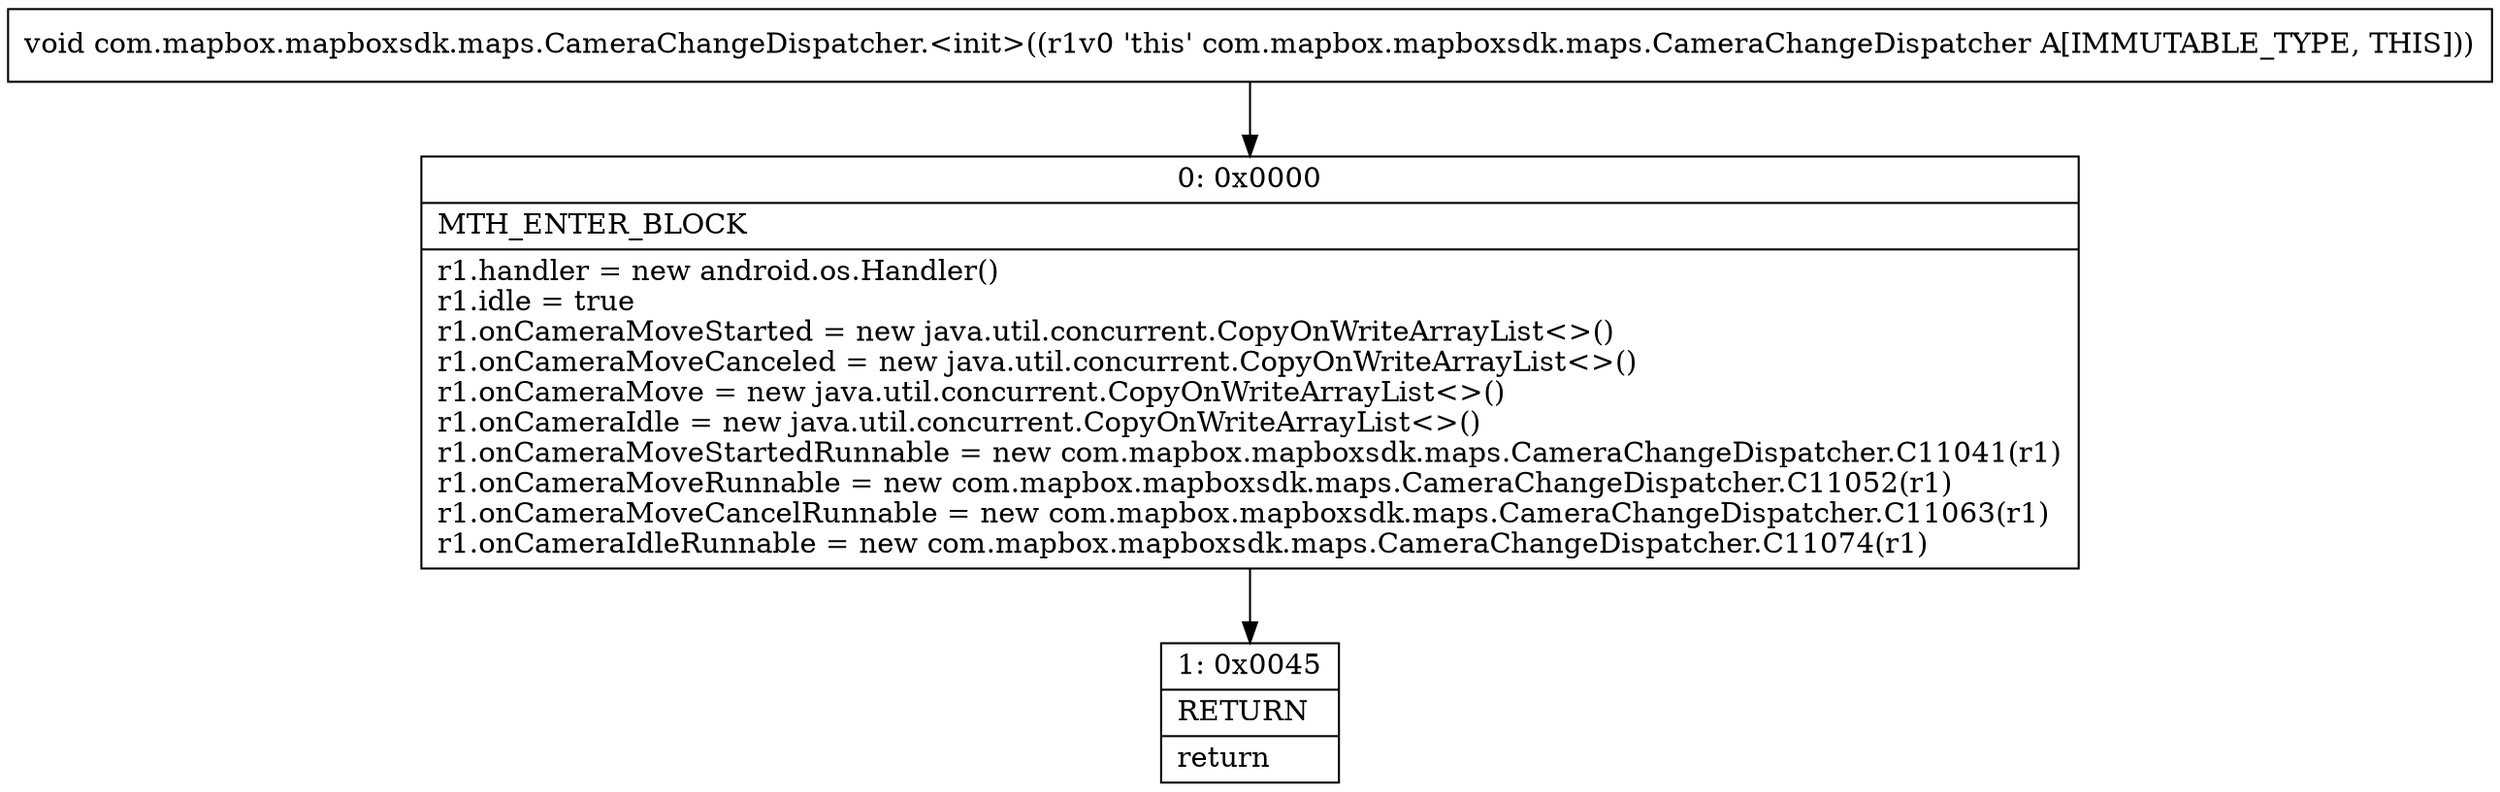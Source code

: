 digraph "CFG forcom.mapbox.mapboxsdk.maps.CameraChangeDispatcher.\<init\>()V" {
Node_0 [shape=record,label="{0\:\ 0x0000|MTH_ENTER_BLOCK\l|r1.handler = new android.os.Handler()\lr1.idle = true\lr1.onCameraMoveStarted = new java.util.concurrent.CopyOnWriteArrayList\<\>()\lr1.onCameraMoveCanceled = new java.util.concurrent.CopyOnWriteArrayList\<\>()\lr1.onCameraMove = new java.util.concurrent.CopyOnWriteArrayList\<\>()\lr1.onCameraIdle = new java.util.concurrent.CopyOnWriteArrayList\<\>()\lr1.onCameraMoveStartedRunnable = new com.mapbox.mapboxsdk.maps.CameraChangeDispatcher.C11041(r1)\lr1.onCameraMoveRunnable = new com.mapbox.mapboxsdk.maps.CameraChangeDispatcher.C11052(r1)\lr1.onCameraMoveCancelRunnable = new com.mapbox.mapboxsdk.maps.CameraChangeDispatcher.C11063(r1)\lr1.onCameraIdleRunnable = new com.mapbox.mapboxsdk.maps.CameraChangeDispatcher.C11074(r1)\l}"];
Node_1 [shape=record,label="{1\:\ 0x0045|RETURN\l|return\l}"];
MethodNode[shape=record,label="{void com.mapbox.mapboxsdk.maps.CameraChangeDispatcher.\<init\>((r1v0 'this' com.mapbox.mapboxsdk.maps.CameraChangeDispatcher A[IMMUTABLE_TYPE, THIS])) }"];
MethodNode -> Node_0;
Node_0 -> Node_1;
}

